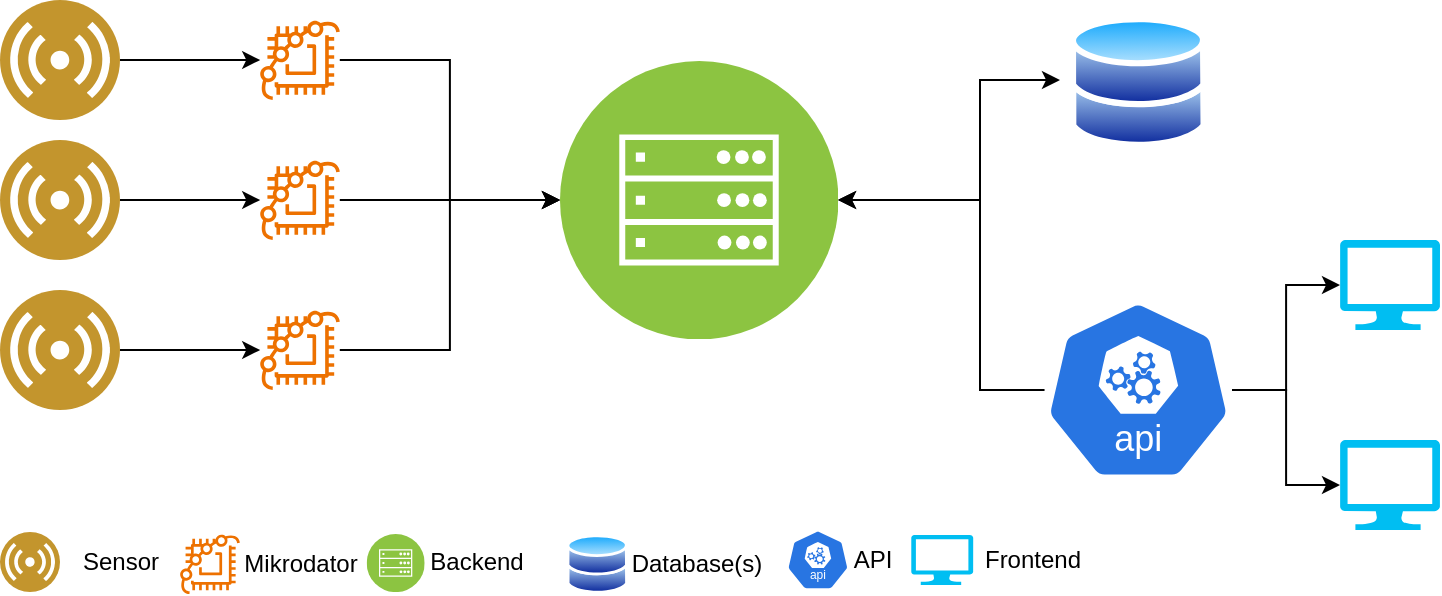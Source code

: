 <mxfile version="23.0.2" type="github">
  <diagram name="Page-1" id="b520641d-4fe3-3701-9064-5fc419738815">
    <mxGraphModel dx="1004" dy="638" grid="1" gridSize="10" guides="1" tooltips="1" connect="1" arrows="1" fold="1" page="1" pageScale="1" pageWidth="1100" pageHeight="850" background="none" math="0" shadow="0">
      <root>
        <mxCell id="0" />
        <mxCell id="1" parent="0" />
        <mxCell id="s_kVEvUEnIK9olVbrQxF-3" value="" style="image;aspect=fixed;perimeter=ellipsePerimeter;html=1;align=center;shadow=0;dashed=0;fontColor=#4277BB;labelBackgroundColor=default;fontSize=12;spacingTop=3;image=img/lib/ibm/users/sensor.svg;" vertex="1" parent="1">
          <mxGeometry x="30" y="30" width="60" height="60" as="geometry" />
        </mxCell>
        <mxCell id="s_kVEvUEnIK9olVbrQxF-63" style="edgeStyle=orthogonalEdgeStyle;rounded=0;orthogonalLoop=1;jettySize=auto;html=1;entryX=0;entryY=0.5;entryDx=0;entryDy=0;" edge="1" parent="1" source="s_kVEvUEnIK9olVbrQxF-71" target="s_kVEvUEnIK9olVbrQxF-61">
          <mxGeometry relative="1" as="geometry">
            <mxPoint x="200" y="60" as="sourcePoint" />
          </mxGeometry>
        </mxCell>
        <mxCell id="s_kVEvUEnIK9olVbrQxF-5" value="" style="endArrow=classic;html=1;rounded=0;exitX=1;exitY=0.5;exitDx=0;exitDy=0;" edge="1" parent="1" source="s_kVEvUEnIK9olVbrQxF-3" target="s_kVEvUEnIK9olVbrQxF-71">
          <mxGeometry width="50" height="50" relative="1" as="geometry">
            <mxPoint x="110" y="60" as="sourcePoint" />
            <mxPoint x="150" y="60" as="targetPoint" />
          </mxGeometry>
        </mxCell>
        <mxCell id="s_kVEvUEnIK9olVbrQxF-82" style="edgeStyle=orthogonalEdgeStyle;rounded=0;orthogonalLoop=1;jettySize=auto;html=1;entryX=1;entryY=0.5;entryDx=0;entryDy=0;" edge="1" parent="1" source="s_kVEvUEnIK9olVbrQxF-60" target="s_kVEvUEnIK9olVbrQxF-61">
          <mxGeometry relative="1" as="geometry">
            <Array as="points">
              <mxPoint x="520" y="225" />
              <mxPoint x="520" y="130" />
            </Array>
          </mxGeometry>
        </mxCell>
        <mxCell id="s_kVEvUEnIK9olVbrQxF-60" value="" style="aspect=fixed;sketch=0;html=1;dashed=0;whitespace=wrap;fillColor=#2875E2;strokeColor=#ffffff;points=[[0.005,0.63,0],[0.1,0.2,0],[0.9,0.2,0],[0.5,0,0],[0.995,0.63,0],[0.72,0.99,0],[0.5,1,0],[0.28,0.99,0]];shape=mxgraph.kubernetes.icon2;kubernetesLabel=1;prIcon=api" vertex="1" parent="1">
          <mxGeometry x="552.27" y="180" width="93.75" height="90" as="geometry" />
        </mxCell>
        <mxCell id="s_kVEvUEnIK9olVbrQxF-67" style="edgeStyle=orthogonalEdgeStyle;rounded=0;orthogonalLoop=1;jettySize=auto;html=1;startArrow=classic;startFill=1;" edge="1" parent="1" source="s_kVEvUEnIK9olVbrQxF-61">
          <mxGeometry relative="1" as="geometry">
            <mxPoint x="560" y="70" as="targetPoint" />
            <Array as="points">
              <mxPoint x="520" y="130" />
              <mxPoint x="520" y="70" />
            </Array>
          </mxGeometry>
        </mxCell>
        <mxCell id="s_kVEvUEnIK9olVbrQxF-61" value="" style="image;aspect=fixed;perimeter=ellipsePerimeter;html=1;align=center;shadow=0;dashed=0;fontColor=#4277BB;labelBackgroundColor=default;fontSize=12;spacingTop=3;image=img/lib/ibm/infrastructure/mobile_backend.svg;" vertex="1" parent="1">
          <mxGeometry x="310" y="60.5" width="139" height="139" as="geometry" />
        </mxCell>
        <mxCell id="s_kVEvUEnIK9olVbrQxF-66" value="" style="image;aspect=fixed;perimeter=ellipsePerimeter;html=1;align=center;shadow=0;dashed=0;spacingTop=3;image=img/lib/active_directory/databases.svg;" vertex="1" parent="1">
          <mxGeometry x="564.96" y="37.5" width="68.37" height="67" as="geometry" />
        </mxCell>
        <mxCell id="s_kVEvUEnIK9olVbrQxF-71" value="" style="sketch=0;outlineConnect=0;fontColor=#232F3E;gradientColor=none;fillColor=#ED7100;strokeColor=none;dashed=0;verticalLabelPosition=bottom;verticalAlign=top;align=center;html=1;fontSize=12;fontStyle=0;aspect=fixed;pointerEvents=1;shape=mxgraph.aws4.braket_chip;" vertex="1" parent="1">
          <mxGeometry x="160" y="40" width="40" height="40" as="geometry" />
        </mxCell>
        <mxCell id="s_kVEvUEnIK9olVbrQxF-74" value="" style="image;aspect=fixed;perimeter=ellipsePerimeter;html=1;align=center;shadow=0;dashed=0;fontColor=#4277BB;labelBackgroundColor=default;fontSize=12;spacingTop=3;image=img/lib/ibm/users/sensor.svg;" vertex="1" parent="1">
          <mxGeometry x="30" y="100" width="60" height="60" as="geometry" />
        </mxCell>
        <mxCell id="s_kVEvUEnIK9olVbrQxF-75" value="" style="endArrow=classic;html=1;rounded=0;exitX=1;exitY=0.5;exitDx=0;exitDy=0;" edge="1" parent="1" source="s_kVEvUEnIK9olVbrQxF-74" target="s_kVEvUEnIK9olVbrQxF-76">
          <mxGeometry width="50" height="50" relative="1" as="geometry">
            <mxPoint x="110" y="130" as="sourcePoint" />
            <mxPoint x="150" y="130" as="targetPoint" />
          </mxGeometry>
        </mxCell>
        <mxCell id="s_kVEvUEnIK9olVbrQxF-80" style="edgeStyle=orthogonalEdgeStyle;rounded=0;orthogonalLoop=1;jettySize=auto;html=1;entryX=0;entryY=0.5;entryDx=0;entryDy=0;" edge="1" parent="1" source="s_kVEvUEnIK9olVbrQxF-76" target="s_kVEvUEnIK9olVbrQxF-61">
          <mxGeometry relative="1" as="geometry" />
        </mxCell>
        <mxCell id="s_kVEvUEnIK9olVbrQxF-76" value="" style="sketch=0;outlineConnect=0;fontColor=#232F3E;gradientColor=none;fillColor=#ED7100;strokeColor=none;dashed=0;verticalLabelPosition=bottom;verticalAlign=top;align=center;html=1;fontSize=12;fontStyle=0;aspect=fixed;pointerEvents=1;shape=mxgraph.aws4.braket_chip;" vertex="1" parent="1">
          <mxGeometry x="160" y="110" width="40" height="40" as="geometry" />
        </mxCell>
        <mxCell id="s_kVEvUEnIK9olVbrQxF-77" value="" style="image;aspect=fixed;perimeter=ellipsePerimeter;html=1;align=center;shadow=0;dashed=0;fontColor=#4277BB;labelBackgroundColor=default;fontSize=12;spacingTop=3;image=img/lib/ibm/users/sensor.svg;" vertex="1" parent="1">
          <mxGeometry x="30" y="175" width="60" height="60" as="geometry" />
        </mxCell>
        <mxCell id="s_kVEvUEnIK9olVbrQxF-78" value="" style="endArrow=classic;html=1;rounded=0;exitX=1;exitY=0.5;exitDx=0;exitDy=0;" edge="1" parent="1" source="s_kVEvUEnIK9olVbrQxF-77" target="s_kVEvUEnIK9olVbrQxF-79">
          <mxGeometry width="50" height="50" relative="1" as="geometry">
            <mxPoint x="110" y="205" as="sourcePoint" />
            <mxPoint x="150" y="205" as="targetPoint" />
          </mxGeometry>
        </mxCell>
        <mxCell id="s_kVEvUEnIK9olVbrQxF-81" style="edgeStyle=orthogonalEdgeStyle;rounded=0;orthogonalLoop=1;jettySize=auto;html=1;entryX=0;entryY=0.5;entryDx=0;entryDy=0;" edge="1" parent="1" source="s_kVEvUEnIK9olVbrQxF-79" target="s_kVEvUEnIK9olVbrQxF-61">
          <mxGeometry relative="1" as="geometry" />
        </mxCell>
        <mxCell id="s_kVEvUEnIK9olVbrQxF-79" value="" style="sketch=0;outlineConnect=0;fontColor=#232F3E;gradientColor=none;fillColor=#ED7100;strokeColor=none;dashed=0;verticalLabelPosition=bottom;verticalAlign=top;align=center;html=1;fontSize=12;fontStyle=0;aspect=fixed;pointerEvents=1;shape=mxgraph.aws4.braket_chip;" vertex="1" parent="1">
          <mxGeometry x="160" y="185" width="40" height="40" as="geometry" />
        </mxCell>
        <mxCell id="s_kVEvUEnIK9olVbrQxF-69" value="" style="verticalLabelPosition=bottom;html=1;verticalAlign=top;align=center;strokeColor=none;fillColor=#00BEF2;shape=mxgraph.azure.computer;pointerEvents=1;" vertex="1" parent="1">
          <mxGeometry x="700" y="150" width="50" height="45" as="geometry" />
        </mxCell>
        <mxCell id="s_kVEvUEnIK9olVbrQxF-70" value="" style="verticalLabelPosition=bottom;html=1;verticalAlign=top;align=center;strokeColor=none;fillColor=#00BEF2;shape=mxgraph.azure.computer;pointerEvents=1;" vertex="1" parent="1">
          <mxGeometry x="700" y="250" width="50" height="45" as="geometry" />
        </mxCell>
        <mxCell id="s_kVEvUEnIK9olVbrQxF-91" style="edgeStyle=orthogonalEdgeStyle;rounded=0;orthogonalLoop=1;jettySize=auto;html=1;entryX=0;entryY=0.5;entryDx=0;entryDy=0;entryPerimeter=0;" edge="1" parent="1" source="s_kVEvUEnIK9olVbrQxF-60" target="s_kVEvUEnIK9olVbrQxF-69">
          <mxGeometry relative="1" as="geometry" />
        </mxCell>
        <mxCell id="s_kVEvUEnIK9olVbrQxF-92" style="edgeStyle=orthogonalEdgeStyle;rounded=0;orthogonalLoop=1;jettySize=auto;html=1;entryX=0;entryY=0.5;entryDx=0;entryDy=0;entryPerimeter=0;" edge="1" parent="1" source="s_kVEvUEnIK9olVbrQxF-60" target="s_kVEvUEnIK9olVbrQxF-70">
          <mxGeometry relative="1" as="geometry" />
        </mxCell>
        <mxCell id="s_kVEvUEnIK9olVbrQxF-93" value="" style="image;aspect=fixed;perimeter=ellipsePerimeter;html=1;align=center;shadow=0;dashed=0;fontColor=#4277BB;labelBackgroundColor=default;fontSize=12;spacingTop=3;image=img/lib/ibm/users/sensor.svg;" vertex="1" parent="1">
          <mxGeometry x="30" y="296" width="30" height="30" as="geometry" />
        </mxCell>
        <mxCell id="s_kVEvUEnIK9olVbrQxF-94" value="Sensor" style="text;html=1;align=center;verticalAlign=middle;resizable=0;points=[];autosize=1;strokeColor=none;fillColor=none;" vertex="1" parent="1">
          <mxGeometry x="60" y="296" width="60" height="30" as="geometry" />
        </mxCell>
        <mxCell id="s_kVEvUEnIK9olVbrQxF-95" value="" style="sketch=0;outlineConnect=0;fontColor=#232F3E;gradientColor=none;fillColor=#ED7100;strokeColor=none;dashed=0;verticalLabelPosition=bottom;verticalAlign=top;align=center;html=1;fontSize=12;fontStyle=0;aspect=fixed;pointerEvents=1;shape=mxgraph.aws4.braket_chip;" vertex="1" parent="1">
          <mxGeometry x="120" y="297" width="30" height="30" as="geometry" />
        </mxCell>
        <mxCell id="s_kVEvUEnIK9olVbrQxF-96" value="Mikrodator" style="text;html=1;align=center;verticalAlign=middle;resizable=0;points=[];autosize=1;strokeColor=none;fillColor=none;" vertex="1" parent="1">
          <mxGeometry x="140" y="297" width="80" height="30" as="geometry" />
        </mxCell>
        <mxCell id="s_kVEvUEnIK9olVbrQxF-97" value="" style="image;aspect=fixed;perimeter=ellipsePerimeter;html=1;align=center;shadow=0;dashed=0;fontColor=#4277BB;labelBackgroundColor=default;fontSize=12;spacingTop=3;image=img/lib/ibm/infrastructure/mobile_backend.svg;" vertex="1" parent="1">
          <mxGeometry x="213.33" y="297" width="29" height="29" as="geometry" />
        </mxCell>
        <mxCell id="s_kVEvUEnIK9olVbrQxF-98" value="Backend" style="text;html=1;align=center;verticalAlign=middle;resizable=0;points=[];autosize=1;strokeColor=none;fillColor=none;" vertex="1" parent="1">
          <mxGeometry x="233.33" y="296" width="70" height="30" as="geometry" />
        </mxCell>
        <mxCell id="s_kVEvUEnIK9olVbrQxF-99" value="" style="image;aspect=fixed;perimeter=ellipsePerimeter;html=1;align=center;shadow=0;dashed=0;spacingTop=3;image=img/lib/active_directory/databases.svg;" vertex="1" parent="1">
          <mxGeometry x="313.33" y="297" width="30.61" height="30" as="geometry" />
        </mxCell>
        <mxCell id="s_kVEvUEnIK9olVbrQxF-100" value="Database(s)" style="text;html=1;align=center;verticalAlign=middle;resizable=0;points=[];autosize=1;strokeColor=none;fillColor=none;" vertex="1" parent="1">
          <mxGeometry x="333.33" y="297" width="90" height="30" as="geometry" />
        </mxCell>
        <mxCell id="s_kVEvUEnIK9olVbrQxF-101" value="" style="aspect=fixed;sketch=0;html=1;dashed=0;whitespace=wrap;fillColor=#2875E2;strokeColor=#ffffff;points=[[0.005,0.63,0],[0.1,0.2,0],[0.9,0.2,0],[0.5,0,0],[0.995,0.63,0],[0.72,0.99,0],[0.5,1,0],[0.28,0.99,0]];shape=mxgraph.kubernetes.icon2;kubernetesLabel=1;prIcon=api" vertex="1" parent="1">
          <mxGeometry x="423.33" y="295" width="31.25" height="30" as="geometry" />
        </mxCell>
        <mxCell id="s_kVEvUEnIK9olVbrQxF-102" value="API" style="text;html=1;align=center;verticalAlign=middle;resizable=0;points=[];autosize=1;strokeColor=none;fillColor=none;" vertex="1" parent="1">
          <mxGeometry x="445.6" y="295" width="40" height="30" as="geometry" />
        </mxCell>
        <mxCell id="s_kVEvUEnIK9olVbrQxF-103" value="" style="verticalLabelPosition=bottom;html=1;verticalAlign=top;align=center;strokeColor=none;fillColor=#00BEF2;shape=mxgraph.azure.computer;pointerEvents=1;" vertex="1" parent="1">
          <mxGeometry x="485.6" y="297.5" width="31" height="25" as="geometry" />
        </mxCell>
        <mxCell id="s_kVEvUEnIK9olVbrQxF-104" value="Frontend" style="text;html=1;align=center;verticalAlign=middle;resizable=0;points=[];autosize=1;strokeColor=none;fillColor=none;" vertex="1" parent="1">
          <mxGeometry x="510.64" y="295" width="70" height="30" as="geometry" />
        </mxCell>
      </root>
    </mxGraphModel>
  </diagram>
</mxfile>
